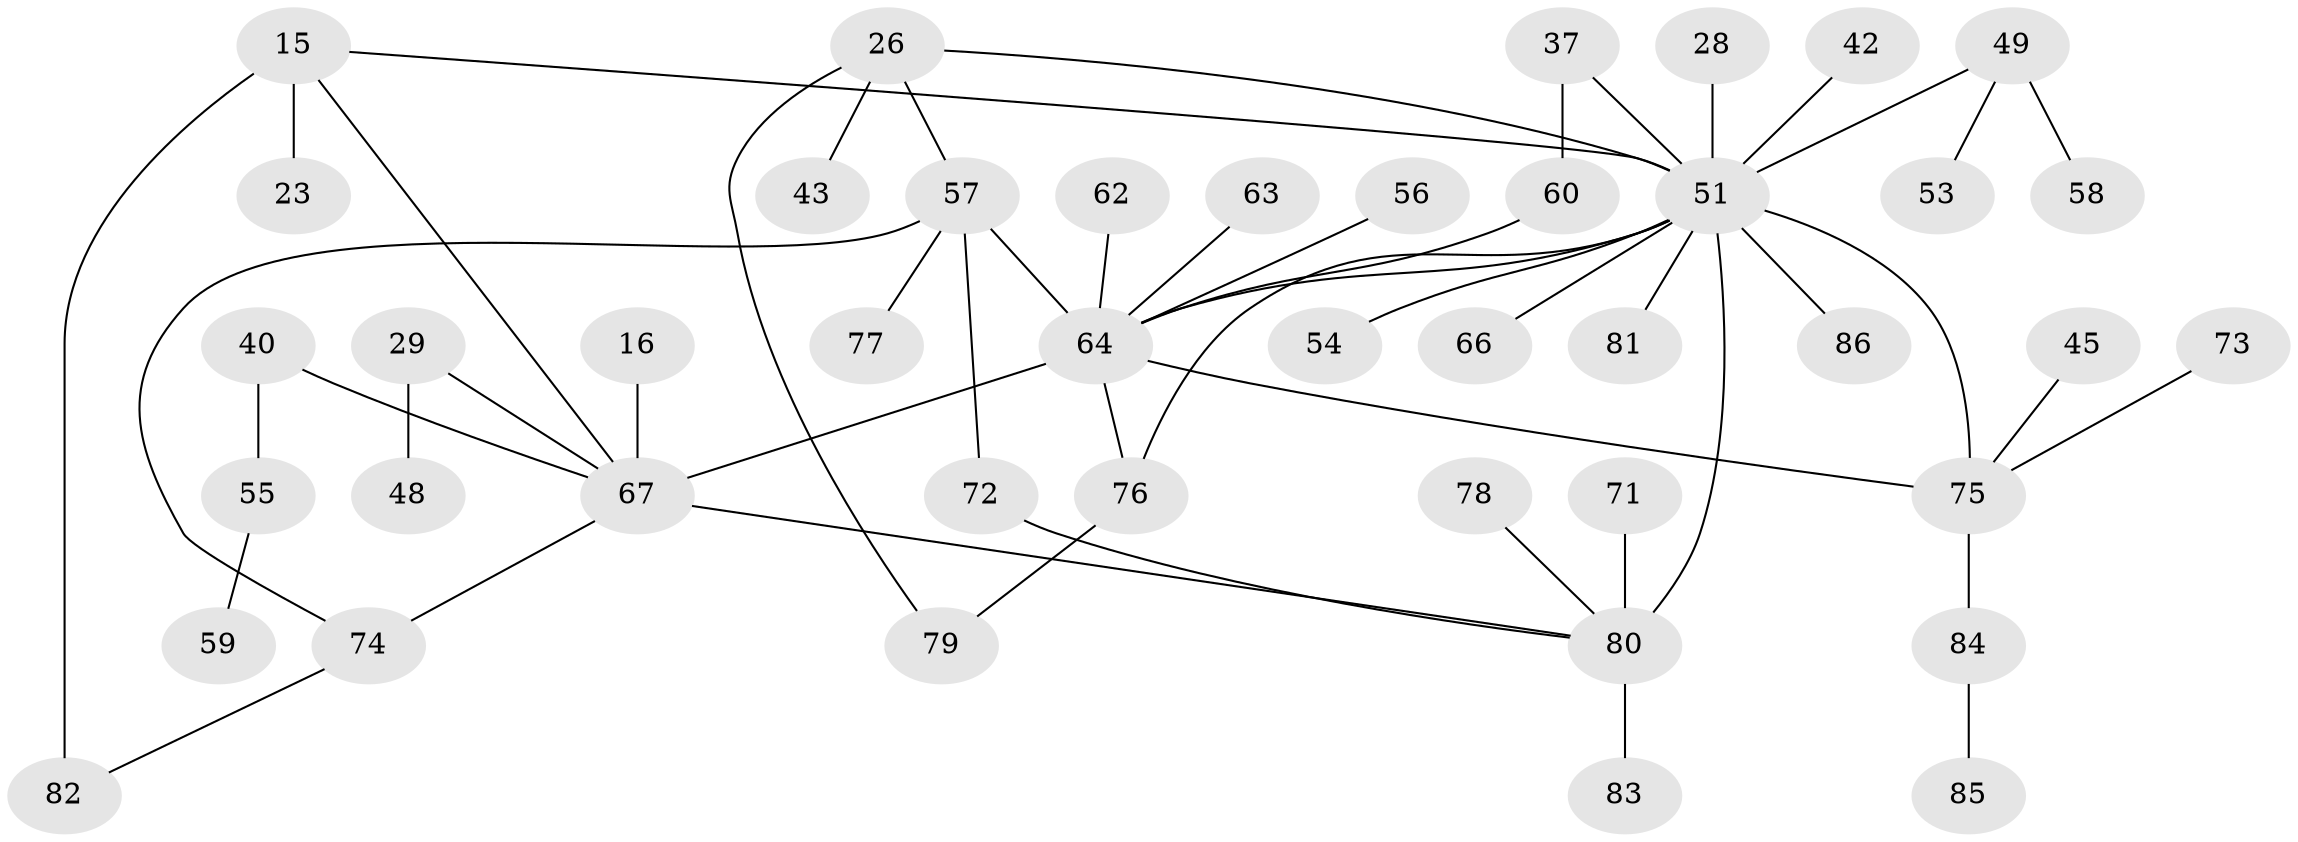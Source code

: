 // original degree distribution, {4: 0.1511627906976744, 5: 0.03488372093023256, 3: 0.22093023255813954, 7: 0.03488372093023256, 1: 0.26744186046511625, 2: 0.29069767441860467}
// Generated by graph-tools (version 1.1) at 2025/41/03/09/25 04:41:23]
// undirected, 43 vertices, 52 edges
graph export_dot {
graph [start="1"]
  node [color=gray90,style=filled];
  15;
  16;
  23;
  26;
  28 [super="+3"];
  29;
  37;
  40;
  42;
  43;
  45;
  48;
  49 [super="+30"];
  51 [super="+41+46+47+12+39"];
  53;
  54;
  55;
  56;
  57 [super="+27"];
  58;
  59;
  60;
  62;
  63;
  64 [super="+13+10+22"];
  66;
  67 [super="+44+18"];
  71;
  72;
  73;
  74;
  75 [super="+32+52+19"];
  76 [super="+20+21+33"];
  77;
  78;
  79;
  80 [super="+38+70+65"];
  81;
  82 [super="+35"];
  83;
  84 [super="+69"];
  85;
  86;
  15 -- 23;
  15 -- 51;
  15 -- 82 [weight=2];
  15 -- 67;
  16 -- 67;
  26 -- 43;
  26 -- 79;
  26 -- 57;
  26 -- 51;
  28 -- 51 [weight=2];
  29 -- 48;
  29 -- 67;
  37 -- 60;
  37 -- 51;
  40 -- 55;
  40 -- 67;
  42 -- 51 [weight=2];
  45 -- 75;
  49 -- 53;
  49 -- 58;
  49 -- 51;
  51 -- 54;
  51 -- 86;
  51 -- 81 [weight=2];
  51 -- 75 [weight=2];
  51 -- 64 [weight=2];
  51 -- 66;
  51 -- 80 [weight=4];
  51 -- 76;
  55 -- 59;
  56 -- 64;
  57 -- 77;
  57 -- 64 [weight=2];
  57 -- 72;
  57 -- 74;
  60 -- 64;
  62 -- 64;
  63 -- 64;
  64 -- 67 [weight=2];
  64 -- 75 [weight=3];
  64 -- 76;
  67 -- 74;
  67 -- 80 [weight=2];
  71 -- 80;
  72 -- 80;
  73 -- 75;
  74 -- 82;
  75 -- 84;
  76 -- 79;
  78 -- 80;
  80 -- 83;
  84 -- 85;
}
